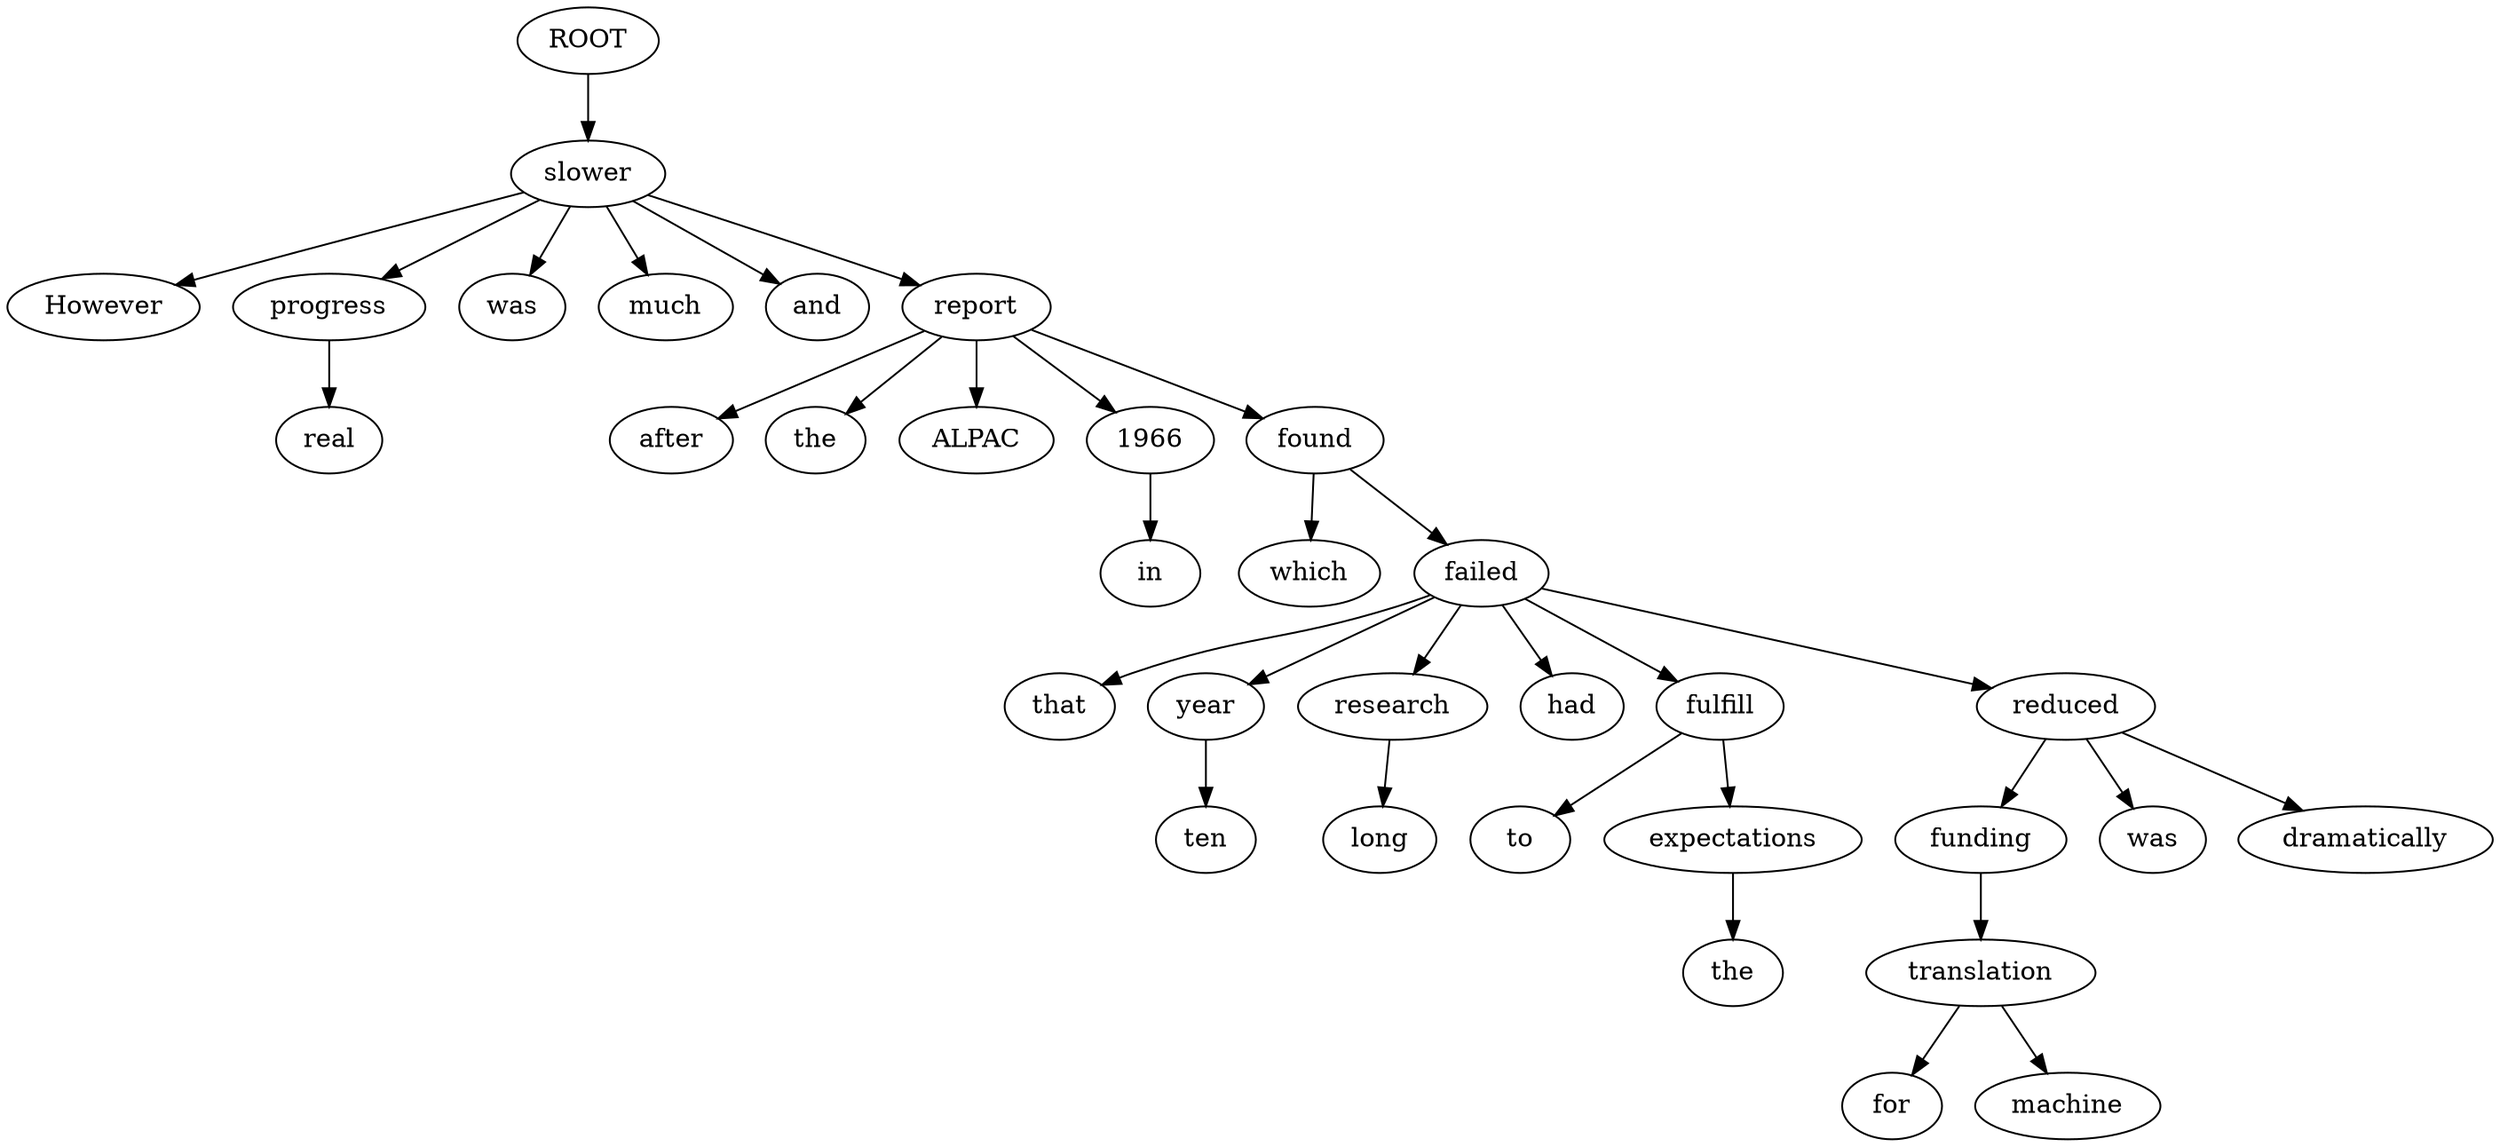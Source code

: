 digraph graph7 {
	node0 [label="ROOT"];
	node1 [label="However"];
	node3 [label="real"];
	node4 [label="progress"];
	node5 [label="was"];
	node6 [label="much"];
	node7 [label="slower"];
	node9 [label="and"];
	node10 [label="after"];
	node11 [label="the"];
	node12 [label="ALPAC"];
	node13 [label="report"];
	node14 [label="in"];
	node15 [label="1966"];
	node17 [label="which"];
	node18 [label="found"];
	node19 [label="that"];
	node20 [label="ten"];
	node21 [label="year"];
	node22 [label="long"];
	node23 [label="research"];
	node24 [label="had"];
	node25 [label="failed"];
	node26 [label="to"];
	node27 [label="fulfill"];
	node28 [label="the"];
	node29 [label="expectations"];
	node31 [label="funding"];
	node32 [label="for"];
	node33 [label="machine"];
	node34 [label="translation"];
	node35 [label="was"];
	node36 [label="dramatically"];
	node37 [label="reduced"];
	node0 -> node7;
	node7 -> node1;
	node4 -> node3;
	node7 -> node4;
	node7 -> node5;
	node7 -> node6;
	node7 -> node9;
	node13 -> node10;
	node13 -> node11;
	node13 -> node12;
	node7 -> node13;
	node15 -> node14;
	node13 -> node15;
	node18 -> node17;
	node13 -> node18;
	node25 -> node19;
	node21 -> node20;
	node25 -> node21;
	node23 -> node22;
	node25 -> node23;
	node25 -> node24;
	node18 -> node25;
	node27 -> node26;
	node25 -> node27;
	node29 -> node28;
	node27 -> node29;
	node37 -> node31;
	node34 -> node32;
	node34 -> node33;
	node31 -> node34;
	node37 -> node35;
	node37 -> node36;
	node25 -> node37;
}
